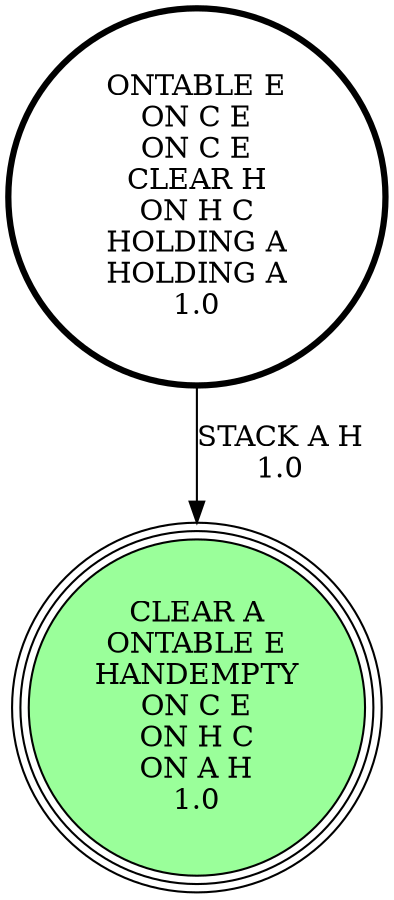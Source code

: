 digraph {
"ONTABLE E\nON C E\nON C E\nCLEAR H\nON H C\nHOLDING A\nHOLDING A\n1.0\n" -> "CLEAR A\nONTABLE E\nHANDEMPTY\nON C E\nON H C\nON A H\n1.0\n"[label="STACK A H\n1.0\n"];
"CLEAR A\nONTABLE E\nHANDEMPTY\nON C E\nON H C\nON A H\n1.0\n" [shape=circle, style=filled, fillcolor=palegreen1, peripheries=3];
"CLEAR A\nONTABLE E\nHANDEMPTY\nON C E\nON H C\nON A H\n1.0\n" [shape=circle, style=filled, fillcolor=palegreen1, peripheries=3];
"ONTABLE E\nON C E\nON C E\nCLEAR H\nON H C\nHOLDING A\nHOLDING A\n1.0\n" [shape=circle, penwidth=3];
}
